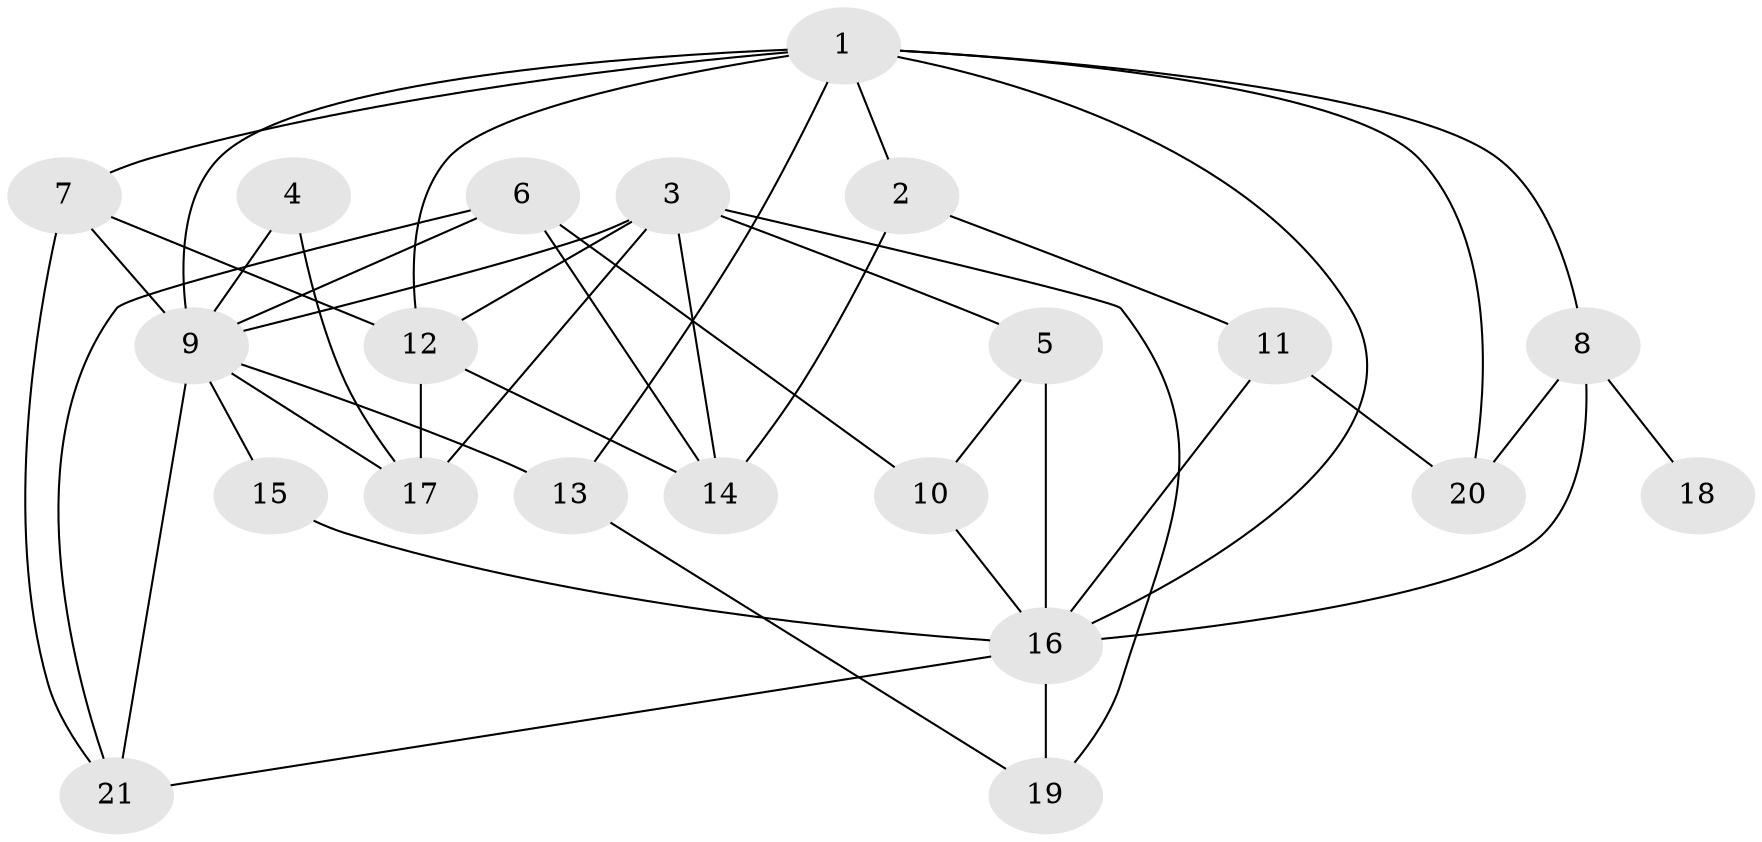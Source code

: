 // original degree distribution, {4: 0.22950819672131148, 6: 0.03278688524590164, 5: 0.08196721311475409, 1: 0.2459016393442623, 3: 0.19672131147540983, 2: 0.21311475409836064}
// Generated by graph-tools (version 1.1) at 2025/35/03/04/25 23:35:59]
// undirected, 21 vertices, 43 edges
graph export_dot {
  node [color=gray90,style=filled];
  1;
  2;
  3;
  4;
  5;
  6;
  7;
  8;
  9;
  10;
  11;
  12;
  13;
  14;
  15;
  16;
  17;
  18;
  19;
  20;
  21;
  1 -- 2 [weight=1.0];
  1 -- 7 [weight=1.0];
  1 -- 8 [weight=1.0];
  1 -- 9 [weight=1.0];
  1 -- 12 [weight=1.0];
  1 -- 13 [weight=1.0];
  1 -- 16 [weight=1.0];
  1 -- 20 [weight=1.0];
  2 -- 11 [weight=1.0];
  2 -- 14 [weight=1.0];
  3 -- 5 [weight=1.0];
  3 -- 9 [weight=2.0];
  3 -- 12 [weight=1.0];
  3 -- 14 [weight=1.0];
  3 -- 17 [weight=1.0];
  3 -- 19 [weight=1.0];
  4 -- 9 [weight=1.0];
  4 -- 17 [weight=1.0];
  5 -- 10 [weight=1.0];
  5 -- 16 [weight=1.0];
  6 -- 9 [weight=2.0];
  6 -- 10 [weight=1.0];
  6 -- 14 [weight=1.0];
  6 -- 21 [weight=1.0];
  7 -- 9 [weight=1.0];
  7 -- 12 [weight=1.0];
  7 -- 21 [weight=1.0];
  8 -- 16 [weight=1.0];
  8 -- 18 [weight=1.0];
  8 -- 20 [weight=1.0];
  9 -- 13 [weight=1.0];
  9 -- 15 [weight=1.0];
  9 -- 17 [weight=1.0];
  9 -- 21 [weight=1.0];
  10 -- 16 [weight=1.0];
  11 -- 16 [weight=1.0];
  11 -- 20 [weight=1.0];
  12 -- 14 [weight=1.0];
  12 -- 17 [weight=1.0];
  13 -- 19 [weight=1.0];
  15 -- 16 [weight=1.0];
  16 -- 19 [weight=1.0];
  16 -- 21 [weight=1.0];
}
